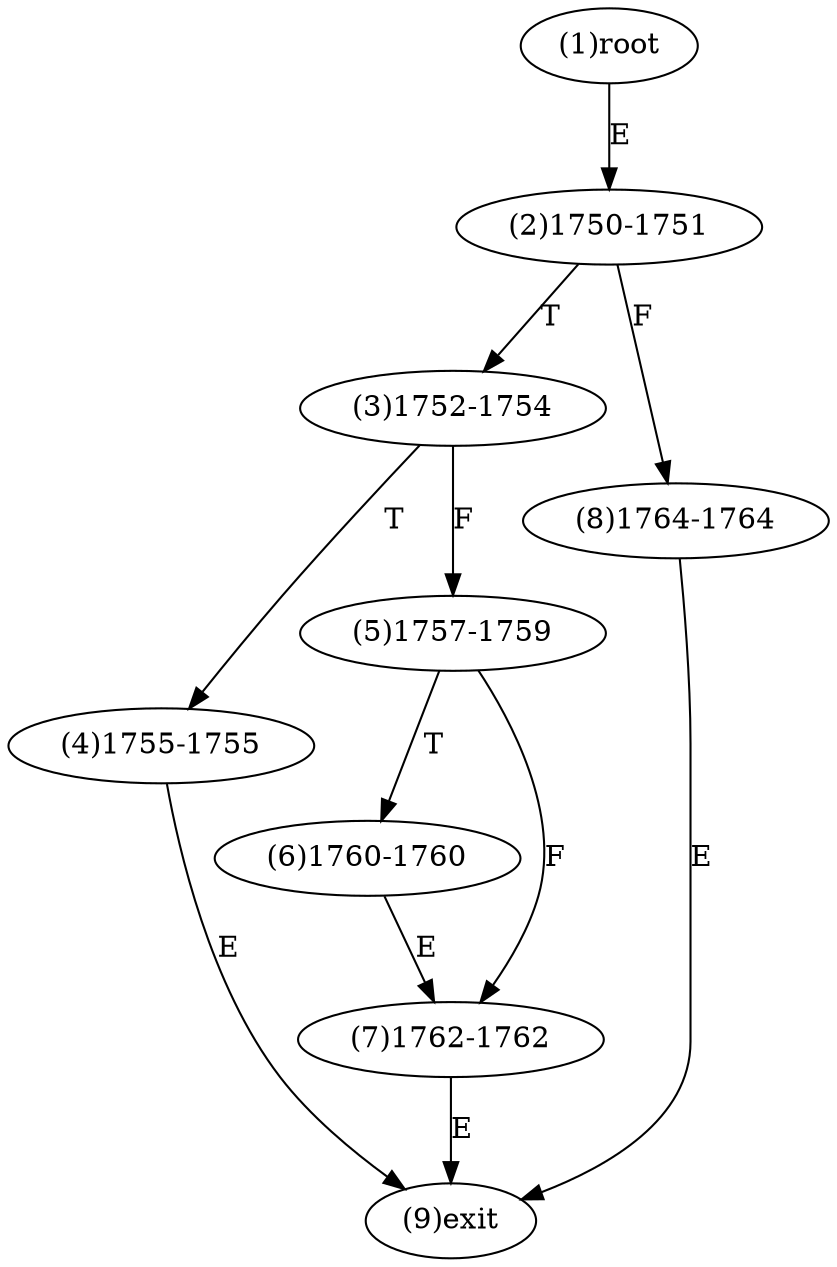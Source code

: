 digraph "" { 
1[ label="(1)root"];
2[ label="(2)1750-1751"];
3[ label="(3)1752-1754"];
4[ label="(4)1755-1755"];
5[ label="(5)1757-1759"];
6[ label="(6)1760-1760"];
7[ label="(7)1762-1762"];
8[ label="(8)1764-1764"];
9[ label="(9)exit"];
1->2[ label="E"];
2->8[ label="F"];
2->3[ label="T"];
3->5[ label="F"];
3->4[ label="T"];
4->9[ label="E"];
5->7[ label="F"];
5->6[ label="T"];
6->7[ label="E"];
7->9[ label="E"];
8->9[ label="E"];
}